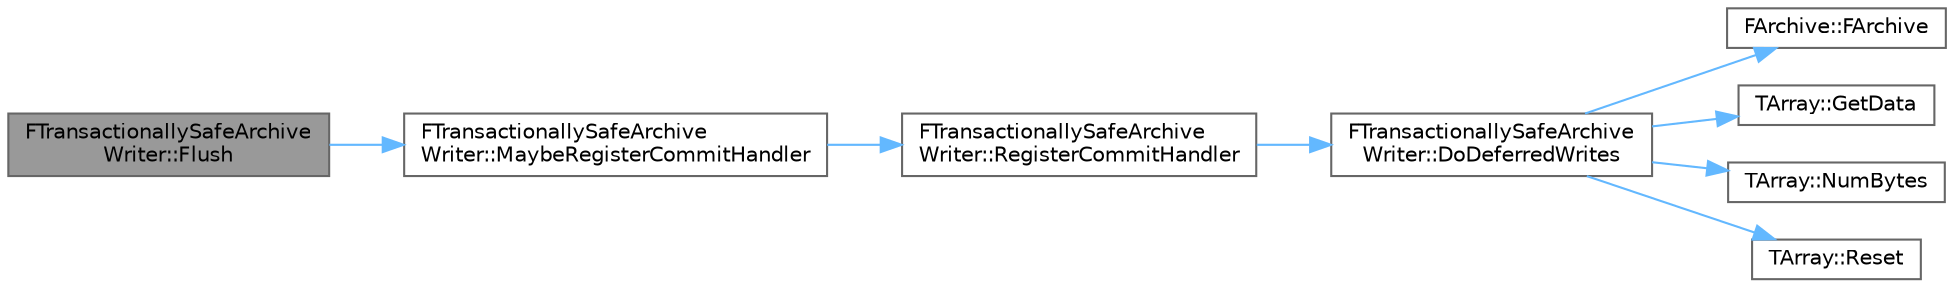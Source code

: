 digraph "FTransactionallySafeArchiveWriter::Flush"
{
 // INTERACTIVE_SVG=YES
 // LATEX_PDF_SIZE
  bgcolor="transparent";
  edge [fontname=Helvetica,fontsize=10,labelfontname=Helvetica,labelfontsize=10];
  node [fontname=Helvetica,fontsize=10,shape=box,height=0.2,width=0.4];
  rankdir="LR";
  Node1 [id="Node000001",label="FTransactionallySafeArchive\lWriter::Flush",height=0.2,width=0.4,color="gray40", fillcolor="grey60", style="filled", fontcolor="black",tooltip="Like all writes, flushes also need to be deferred to commit time."];
  Node1 -> Node2 [id="edge1_Node000001_Node000002",color="steelblue1",style="solid",tooltip=" "];
  Node2 [id="Node000002",label="FTransactionallySafeArchive\lWriter::MaybeRegisterCommitHandler",height=0.2,width=0.4,color="grey40", fillcolor="white", style="filled",URL="$d1/dd1/classFTransactionallySafeArchiveWriter.html#ac32eddf170c3a1572b49490cb25130df",tooltip=" "];
  Node2 -> Node3 [id="edge2_Node000002_Node000003",color="steelblue1",style="solid",tooltip=" "];
  Node3 [id="Node000003",label="FTransactionallySafeArchive\lWriter::RegisterCommitHandler",height=0.2,width=0.4,color="grey40", fillcolor="white", style="filled",URL="$d1/dd1/classFTransactionallySafeArchiveWriter.html#abc23b51aeafa7c84ee700ba321e30c80",tooltip=" "];
  Node3 -> Node4 [id="edge3_Node000003_Node000004",color="steelblue1",style="solid",tooltip=" "];
  Node4 [id="Node000004",label="FTransactionallySafeArchive\lWriter::DoDeferredWrites",height=0.2,width=0.4,color="grey40", fillcolor="white", style="filled",URL="$d1/dd1/classFTransactionallySafeArchiveWriter.html#a73b91557d4e99cb500c2219946c4e102",tooltip=" "];
  Node4 -> Node5 [id="edge4_Node000004_Node000005",color="steelblue1",style="solid",tooltip=" "];
  Node5 [id="Node000005",label="FArchive::FArchive",height=0.2,width=0.4,color="grey40", fillcolor="white", style="filled",URL="$d0/df8/classFArchive.html#ad36f53e50855130b981a47560e7ed48c",tooltip=" "];
  Node4 -> Node6 [id="edge5_Node000004_Node000006",color="steelblue1",style="solid",tooltip=" "];
  Node6 [id="Node000006",label="TArray::GetData",height=0.2,width=0.4,color="grey40", fillcolor="white", style="filled",URL="$d4/d52/classTArray.html#a5b7af561ae2c8731aca5c33c736fb4f2",tooltip="Helper function for returning a typed pointer to the first array entry."];
  Node4 -> Node7 [id="edge6_Node000004_Node000007",color="steelblue1",style="solid",tooltip=" "];
  Node7 [id="Node000007",label="TArray::NumBytes",height=0.2,width=0.4,color="grey40", fillcolor="white", style="filled",URL="$d4/d52/classTArray.html#ad61c3e38658ed653d798e29a4d00fb76",tooltip=" "];
  Node4 -> Node8 [id="edge7_Node000004_Node000008",color="steelblue1",style="solid",tooltip=" "];
  Node8 [id="Node000008",label="TArray::Reset",height=0.2,width=0.4,color="grey40", fillcolor="white", style="filled",URL="$d4/d52/classTArray.html#a246ab624b720b01fd83764700aab8cf9",tooltip="Same as empty, but doesn't change memory allocations, unless the new size is larger than the current ..."];
}
